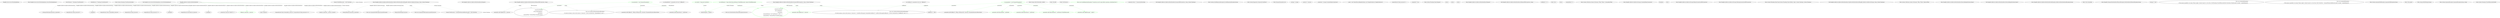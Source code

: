 digraph  {
n5 [label="Hangfire.Server.ServerWatchdogOptions", span=""];
n0 [cluster="Hangfire.Server.ServerWatchdogOptions.ServerWatchdogOptions()", label="Entry Hangfire.Server.ServerWatchdogOptions.ServerWatchdogOptions()", span="22-22"];
n1 [cluster="Hangfire.Server.ServerWatchdogOptions.ServerWatchdogOptions()", label="ServerTimeout = TimeSpan.FromMinutes(5)", span="24-24"];
n2 [cluster="Hangfire.Server.ServerWatchdogOptions.ServerWatchdogOptions()", label="CheckInterval = TimeSpan.FromMinutes(5)", span="25-25"];
n4 [cluster="System.TimeSpan.FromMinutes(double)", label="Entry System.TimeSpan.FromMinutes(double)", span="0-0"];
n3 [cluster="Hangfire.Server.ServerWatchdogOptions.ServerWatchdogOptions()", label="Exit Hangfire.Server.ServerWatchdogOptions.ServerWatchdogOptions()", span="22-22"];
d49 [cluster="Hangfire.SqlServer.SqlServerDistributedLock.Dispose()", color=green, community=0, label="Release(_connection, _resource)", prediction=0, span="123-123"];
d97 [label="Hangfire.SqlServer.SqlServerDistributedLock", span=""];
d48 [cluster="Hangfire.SqlServer.SqlServerDistributedLock.Dispose()", label="_timer?.Dispose()", span="121-121"];
d50 [cluster="Hangfire.SqlServer.SqlServerDistributedLock.Dispose()", label="Exit Hangfire.SqlServer.SqlServerDistributedLock.Dispose()", span="100-100"];
d53 [cluster="Hangfire.SqlServer.SqlServerDistributedLock.Release(IDbConnection, string)", label="Entry Hangfire.SqlServer.SqlServerDistributedLock.Release(IDbConnection, string)", span="212-212"];
d62 [cluster="Hangfire.SqlServer.SqlServerDistributedLock.Acquire(IDbConnection, string, System.TimeSpan)", color=green, community=0, label="var lockTimeout = (long) Math.Min(LockTimeout.TotalMilliseconds, timeout.TotalMilliseconds)", prediction=1, span="176-176"];
d33 [cluster="Hangfire.SqlServer.SqlServerDistributedLock.Acquire(IDbConnection, string, System.TimeSpan)", label="Entry Hangfire.SqlServer.SqlServerDistributedLock.Acquire(IDbConnection, string, System.TimeSpan)", span="153-153"];
d61 [cluster="Hangfire.SqlServer.SqlServerDistributedLock.Acquire(IDbConnection, string, System.TimeSpan)", color=green, community=0, label="var started = Stopwatch.StartNew()", prediction=2, span="165-165"];
d76 [cluster="Hangfire.SqlServer.SqlServerDistributedLock.Acquire(IDbConnection, string, System.TimeSpan)", label="started.Elapsed < timeout", span="207-207"];
d63 [cluster="Hangfire.SqlServer.SqlServerDistributedLock.Acquire(IDbConnection, string, System.TimeSpan)", color=green, community=0, label="var parameters = new DynamicParameters()", prediction=1, span="180-180"];
d81 [cluster="System.Math.Min(double, double)", label="Entry System.Math.Min(double, double)", span="0-0"];
d70 [cluster="Hangfire.SqlServer.SqlServerDistributedLock.Acquire(IDbConnection, string, System.TimeSpan)", color=green, community=0, label="connection.Execute(\r\n                    @''sp_getapplock'',\r\n                    parameters,\r\n                    commandTimeout: (int) (lockTimeout / 1000) + 5,\r\n                    commandType: CommandType.StoredProcedure)", prediction=1, span="188-192"];
d64 [cluster="Hangfire.SqlServer.SqlServerDistributedLock.Acquire(IDbConnection, string, System.TimeSpan)", color=green, community=0, label="parameters.Add(''@Resource'', resource)", prediction=1, span="181-181"];
d65 [cluster="Hangfire.SqlServer.SqlServerDistributedLock.Acquire(IDbConnection, string, System.TimeSpan)", color=green, community=0, label="parameters.Add(''@DbPrincipal'', ''public'')", prediction=1, span="182-182"];
d83 [cluster="Unk.Add", label="Entry Unk.Add", span=""];
d69 [cluster="Hangfire.SqlServer.SqlServerDistributedLock.Acquire(IDbConnection, string, System.TimeSpan)", label="parameters.Add(''@Result'', dbType: DbType.Int32, direction: ParameterDirection.ReturnValue)", span="186-186"];
d71 [cluster="Hangfire.SqlServer.SqlServerDistributedLock.Acquire(IDbConnection, string, System.TimeSpan)", label="var lockResult = parameters.Get<int>(''@Result'')", span="194-194"];
d58 [cluster="Unk.Execute", label="Entry Unk.Execute", span=""];
d60 [cluster="Hangfire.SqlServer.SqlServerDistributedLock.Acquire(IDbConnection, string, System.TimeSpan)", color=green, community=0, label="throw new InvalidOperationException(''Connection must be open before acquiring a distributed lock.'');", prediction=7, span="162-162"];
d59 [cluster="Hangfire.SqlServer.SqlServerDistributedLock.Acquire(IDbConnection, string, System.TimeSpan)", label="connection.State != ConnectionState.Open", span="155-155"];
d78 [cluster="Hangfire.SqlServer.SqlServerDistributedLock.Acquire(IDbConnection, string, System.TimeSpan)", label="Exit Hangfire.SqlServer.SqlServerDistributedLock.Acquire(IDbConnection, string, System.TimeSpan)", span="153-153"];
d79 [cluster="System.InvalidOperationException.InvalidOperationException(string)", label="Entry System.InvalidOperationException.InvalidOperationException(string)", span="0-0"];
d80 [cluster="System.Diagnostics.Stopwatch.StartNew()", label="Entry System.Diagnostics.Stopwatch.StartNew()", span="0-0"];
d82 [cluster="DynamicParameters.cstr", label="Entry DynamicParameters.cstr", span=""];
d66 [cluster="Hangfire.SqlServer.SqlServerDistributedLock.Acquire(IDbConnection, string, System.TimeSpan)", color=green, community=0, label="parameters.Add(''@LockMode'', LockMode)", prediction=1, span="183-183"];
d67 [cluster="Hangfire.SqlServer.SqlServerDistributedLock.Acquire(IDbConnection, string, System.TimeSpan)", color=green, community=0, label="parameters.Add(''@LockOwner'', LockOwner)", prediction=1, span="184-184"];
d68 [cluster="Hangfire.SqlServer.SqlServerDistributedLock.Acquire(IDbConnection, string, System.TimeSpan)", color=green, community=0, label="parameters.Add(''@LockTimeout'', LockTimeout.TotalMilliseconds)", prediction=1, span="185-185"];
d88 [cluster="Hangfire.SqlServer.SqlServerDistributedLock.Release(IDbConnection, string)", color=green, community=0, label="var parameters = new DynamicParameters()", prediction=11, span="214-214"];
d89 [cluster="Hangfire.SqlServer.SqlServerDistributedLock.Release(IDbConnection, string)", label="parameters.Add(''@Resource'', resource)", span="215-215"];
d90 [cluster="Hangfire.SqlServer.SqlServerDistributedLock.Release(IDbConnection, string)", label="parameters.Add(''@LockOwner'', LockOwner)", span="216-216"];
d91 [cluster="Hangfire.SqlServer.SqlServerDistributedLock.Release(IDbConnection, string)", label="parameters.Add(''@Result'', dbType: DbType.Int32, direction: ParameterDirection.ReturnValue)", span="217-217"];
d92 [cluster="Hangfire.SqlServer.SqlServerDistributedLock.Release(IDbConnection, string)", label="connection.Execute(\r\n                @''sp_releaseapplock'',\r\n                parameters,\r\n                commandType: CommandType.StoredProcedure)", span="219-222"];
d93 [cluster="Hangfire.SqlServer.SqlServerDistributedLock.Release(IDbConnection, string)", label="var releaseResult = parameters.Get<int>(''@Result'')", span="224-224"];
d13 [cluster="Hangfire.SqlServer.SqlServerDistributedLock.SqlServerDistributedLock(Hangfire.SqlServer.SqlServerStorage, string, System.TimeSpan)", label="_storage = storage", span="70-70"];
d14 [cluster="Hangfire.SqlServer.SqlServerDistributedLock.SqlServerDistributedLock(Hangfire.SqlServer.SqlServerStorage, string, System.TimeSpan)", label="_resource = resource", span="71-71"];
d15 [cluster="Hangfire.SqlServer.SqlServerDistributedLock.SqlServerDistributedLock(Hangfire.SqlServer.SqlServerStorage, string, System.TimeSpan)", label="!AcquiredLocks.Value.ContainsKey(_resource) || AcquiredLocks.Value[_resource] == 0", span="73-73"];
d16 [cluster="Hangfire.SqlServer.SqlServerDistributedLock.SqlServerDistributedLock(Hangfire.SqlServer.SqlServerStorage, string, System.TimeSpan)", label="_connection = storage.CreateAndOpenConnection()", span="75-75"];
d17 [cluster="Hangfire.SqlServer.SqlServerDistributedLock.SqlServerDistributedLock(Hangfire.SqlServer.SqlServerStorage, string, System.TimeSpan)", label="Acquire(_connection, _resource, timeout)", span="79-79"];
d19 [cluster="Hangfire.SqlServer.SqlServerDistributedLock.SqlServerDistributedLock(Hangfire.SqlServer.SqlServerStorage, string, System.TimeSpan)", label="storage.ReleaseConnection(_connection)", span="83-83"];
d21 [cluster="Hangfire.SqlServer.SqlServerDistributedLock.SqlServerDistributedLock(Hangfire.SqlServer.SqlServerStorage, string, System.TimeSpan)", label="!_storage.IsExistingConnection(_connection)", span="87-87"];
d22 [cluster="Hangfire.SqlServer.SqlServerDistributedLock.SqlServerDistributedLock(Hangfire.SqlServer.SqlServerStorage, string, System.TimeSpan)", label="_timer = new Timer(ExecuteKeepAliveQuery, null, KeepAliveInterval, KeepAliveInterval)", span="89-89"];
d23 [cluster="Hangfire.SqlServer.SqlServerDistributedLock.SqlServerDistributedLock(Hangfire.SqlServer.SqlServerStorage, string, System.TimeSpan)", label="AcquiredLocks.Value[_resource] = 1", span="92-92"];
d24 [cluster="Hangfire.SqlServer.SqlServerDistributedLock.SqlServerDistributedLock(Hangfire.SqlServer.SqlServerStorage, string, System.TimeSpan)", label="AcquiredLocks.Value[_resource]++", span="96-96"];
d38 [cluster="Hangfire.SqlServer.SqlServerDistributedLock.Dispose()", label=_completed, span="102-102"];
d40 [cluster="Hangfire.SqlServer.SqlServerDistributedLock.Dispose()", label="_completed = true", span="104-104"];
d41 [cluster="Hangfire.SqlServer.SqlServerDistributedLock.Dispose()", label="!AcquiredLocks.Value.ContainsKey(_resource)", span="106-106"];
d43 [cluster="Hangfire.SqlServer.SqlServerDistributedLock.Dispose()", label="AcquiredLocks.Value[_resource]--", span="108-108"];
d44 [cluster="Hangfire.SqlServer.SqlServerDistributedLock.Dispose()", label="AcquiredLocks.Value[_resource] != 0", span="110-110"];
d46 [cluster="Hangfire.SqlServer.SqlServerDistributedLock.Dispose()", label=_lockObject, span="112-112"];
d47 [cluster="Hangfire.SqlServer.SqlServerDistributedLock.Dispose()", label="AcquiredLocks.Value.Remove(_resource)", span="119-119"];
d55 [cluster="Hangfire.SqlServer.SqlServerDistributedLock.ExecuteKeepAliveQuery(object)", label=_lockObject, span="135-135"];
d56 [cluster="Hangfire.SqlServer.SqlServerDistributedLock.ExecuteKeepAliveQuery(object)", label="_connection?.Execute(''SELECT 1;'')", span="139-139"];
d52 [cluster="System.Threading.Timer.Dispose()", label="Entry System.Threading.Timer.Dispose()", span="0-0"];
d39 [cluster="Hangfire.SqlServer.SqlServerDistributedLock.Dispose()", label="return;", span="102-102"];
d42 [cluster="Hangfire.SqlServer.SqlServerDistributedLock.Dispose()", label="return;", span="106-106"];
d45 [cluster="Hangfire.SqlServer.SqlServerDistributedLock.Dispose()", label="return;", span="110-110"];
d37 [cluster="Hangfire.SqlServer.SqlServerDistributedLock.Dispose()", label="Entry Hangfire.SqlServer.SqlServerDistributedLock.Dispose()", span="100-100"];
d96 [cluster="Hangfire.SqlServer.SqlServerDistributedLock.Release(IDbConnection, string)", label="Exit Hangfire.SqlServer.SqlServerDistributedLock.Release(IDbConnection, string)", span="212-212"];
d95 [cluster="Hangfire.SqlServer.SqlServerDistributedLock.Release(IDbConnection, string)", label="throw new SqlServerDistributedLockException(\r\n                    $''Could not release a lock on the resource '{resource}': Server returned the '{releaseResult}' error.'');", span="228-229"];
d75 [cluster="Hangfire.SqlServer.SqlServerDistributedLock.Acquire(IDbConnection, string, System.TimeSpan)", label="throw new SqlServerDistributedLockException(\r\n                        $''Could not place a lock on the resource '{resource}': {(LockErrorMessages.ContainsKey(lockResult) ? LockErrorMessages[lockResult] : $''Server returned the '{lockResult}' error.'')}.'');", span="204-205"];
d77 [cluster="Hangfire.SqlServer.SqlServerDistributedLock.Acquire(IDbConnection, string, System.TimeSpan)", label="throw new DistributedLockTimeoutException(resource);", span="209-209"];
d4 [cluster="Hangfire.SqlServer.SqlServerDistributedLock.SqlServerDistributedLock(Hangfire.SqlServer.SqlServerStorage, string, System.TimeSpan)", label="Entry Hangfire.SqlServer.SqlServerDistributedLock.SqlServerDistributedLock(Hangfire.SqlServer.SqlServerStorage, string, System.TimeSpan)", span="61-61"];
d74 [cluster="Hangfire.SqlServer.SqlServerDistributedLock.Acquire(IDbConnection, string, System.TimeSpan)", label="lockResult == -999", span="202-202"];
d72 [cluster="Hangfire.SqlServer.SqlServerDistributedLock.Acquire(IDbConnection, string, System.TimeSpan)", label="lockResult >= 0", span="196-196"];
d84 [cluster="Unk.>", label="Entry Unk.>", span=""];
d73 [cluster="Hangfire.SqlServer.SqlServerDistributedLock.Acquire(IDbConnection, string, System.TimeSpan)", label="return;", span="199-199"];
d94 [cluster="Hangfire.SqlServer.SqlServerDistributedLock.Release(IDbConnection, string)", label="releaseResult < 0", span="226-226"];
d11 [cluster="Hangfire.SqlServer.SqlServerDistributedLock.SqlServerDistributedLock(Hangfire.SqlServer.SqlServerStorage, string, System.TimeSpan)", label="timeout.TotalMilliseconds > Int32.MaxValue", span="67-67"];
d31 [cluster="System.Collections.Generic.Dictionary<TKey, TValue>.ContainsKey(TKey)", label="Entry System.Collections.Generic.Dictionary<TKey, TValue>.ContainsKey(TKey)", span="0-0"];
d32 [cluster="Hangfire.SqlServer.SqlServerStorage.CreateAndOpenConnection()", label="Entry Hangfire.SqlServer.SqlServerStorage.CreateAndOpenConnection()", span="232-232"];
d18 [cluster="Hangfire.SqlServer.SqlServerDistributedLock.SqlServerDistributedLock(Hangfire.SqlServer.SqlServerStorage, string, System.TimeSpan)", label=Exception, span="81-81"];
d20 [cluster="Hangfire.SqlServer.SqlServerDistributedLock.SqlServerDistributedLock(Hangfire.SqlServer.SqlServerStorage, string, System.TimeSpan)", label="throw;", span="84-84"];
d34 [cluster="Hangfire.SqlServer.SqlServerStorage.ReleaseConnection(IDbConnection)", label="Entry Hangfire.SqlServer.SqlServerStorage.ReleaseConnection(IDbConnection)", span="249-249"];
d35 [cluster="Hangfire.SqlServer.SqlServerStorage.IsExistingConnection(IDbConnection)", label="Entry Hangfire.SqlServer.SqlServerStorage.IsExistingConnection(IDbConnection)", span="244-244"];
d36 [cluster="System.Threading.Timer.Timer(System.Threading.TimerCallback, object, System.TimeSpan, System.TimeSpan)", label="Entry System.Threading.Timer.Timer(System.Threading.TimerCallback, object, System.TimeSpan, System.TimeSpan)", span="0-0"];
d25 [cluster="Hangfire.SqlServer.SqlServerDistributedLock.SqlServerDistributedLock(Hangfire.SqlServer.SqlServerStorage, string, System.TimeSpan)", label="Exit Hangfire.SqlServer.SqlServerDistributedLock.SqlServerDistributedLock(Hangfire.SqlServer.SqlServerStorage, string, System.TimeSpan)", span="61-61"];
d51 [cluster="System.Collections.Generic.Dictionary<TKey, TValue>.Remove(TKey)", label="Entry System.Collections.Generic.Dictionary<TKey, TValue>.Remove(TKey)", span="0-0"];
d54 [cluster="Hangfire.SqlServer.SqlServerDistributedLock.ExecuteKeepAliveQuery(object)", label="Entry Hangfire.SqlServer.SqlServerDistributedLock.ExecuteKeepAliveQuery(object)", span="133-133"];
d57 [cluster="Hangfire.SqlServer.SqlServerDistributedLock.ExecuteKeepAliveQuery(object)", label="Exit Hangfire.SqlServer.SqlServerDistributedLock.ExecuteKeepAliveQuery(object)", span="133-133"];
d85 [cluster="Hangfire.SqlServer.SqlServerDistributedLockException.SqlServerDistributedLockException(string)", label="Entry Hangfire.SqlServer.SqlServerDistributedLockException.SqlServerDistributedLockException(string)", span="22-22"];
d86 [cluster="Unk.ContainsKey", label="Entry Unk.ContainsKey", span=""];
d87 [cluster="Hangfire.Storage.DistributedLockTimeoutException.DistributedLockTimeoutException(string)", label="Entry Hangfire.Storage.DistributedLockTimeoutException.DistributedLockTimeoutException(string)", span="6-6"];
d5 [cluster="Hangfire.SqlServer.SqlServerDistributedLock.SqlServerDistributedLock(Hangfire.SqlServer.SqlServerStorage, string, System.TimeSpan)", label="storage == null", span="63-63"];
d6 [cluster="Hangfire.SqlServer.SqlServerDistributedLock.SqlServerDistributedLock(Hangfire.SqlServer.SqlServerStorage, string, System.TimeSpan)", label="throw new ArgumentNullException(nameof(storage));", span="63-63"];
d7 [cluster="Hangfire.SqlServer.SqlServerDistributedLock.SqlServerDistributedLock(Hangfire.SqlServer.SqlServerStorage, string, System.TimeSpan)", label="String.IsNullOrEmpty(resource)", span="64-64"];
d8 [cluster="Hangfire.SqlServer.SqlServerDistributedLock.SqlServerDistributedLock(Hangfire.SqlServer.SqlServerStorage, string, System.TimeSpan)", label="throw new ArgumentNullException(nameof(resource));", span="64-64"];
d9 [cluster="Hangfire.SqlServer.SqlServerDistributedLock.SqlServerDistributedLock(Hangfire.SqlServer.SqlServerStorage, string, System.TimeSpan)", label="timeout.TotalSeconds + CommandTimeoutAdditionSeconds > Int32.MaxValue", span="65-65"];
d12 [cluster="Hangfire.SqlServer.SqlServerDistributedLock.SqlServerDistributedLock(Hangfire.SqlServer.SqlServerStorage, string, System.TimeSpan)", label="throw new ArgumentException(\r\n                $''The timeout specified is too large. Please supply a timeout equal to or less than {(int)TimeSpan.FromMilliseconds(Int32.MaxValue).TotalSeconds} seconds'', nameof(timeout));", span="67-68"];
d10 [cluster="Hangfire.SqlServer.SqlServerDistributedLock.SqlServerDistributedLock(Hangfire.SqlServer.SqlServerStorage, string, System.TimeSpan)", label="throw new ArgumentException(\r\n                $''The timeout specified is too large. Please supply a timeout equal to or less than {Int32.MaxValue - CommandTimeoutAdditionSeconds} seconds'', nameof(timeout));", span="65-66"];
d26 [cluster="System.ArgumentNullException.ArgumentNullException(string)", label="Entry System.ArgumentNullException.ArgumentNullException(string)", span="0-0"];
d27 [cluster="Unk.nameof", label="Entry Unk.nameof", span=""];
d28 [cluster="string.IsNullOrEmpty(string)", label="Entry string.IsNullOrEmpty(string)", span="0-0"];
d29 [cluster="System.ArgumentException.ArgumentException(string, string)", label="Entry System.ArgumentException.ArgumentException(string, string)", span="0-0"];
d30 [cluster="System.TimeSpan.FromMilliseconds(double)", label="Entry System.TimeSpan.FromMilliseconds(double)", span="0-0"];
d97 -> d49  [color=green, key=1, label="Hangfire.SqlServer.SqlServerDistributedLock", style=dashed];
d97 -> d15  [color=darkseagreen4, key=1, label="Hangfire.SqlServer.SqlServerDistributedLock", style=dashed];
d97 -> d17  [color=darkseagreen4, key=1, label="Hangfire.SqlServer.SqlServerDistributedLock", style=dashed];
d97 -> d19  [color=darkseagreen4, key=1, label="Hangfire.SqlServer.SqlServerDistributedLock", style=dashed];
d97 -> d21  [color=darkseagreen4, key=1, label="Hangfire.SqlServer.SqlServerDistributedLock", style=dashed];
d97 -> d24  [color=darkseagreen4, key=1, label="Hangfire.SqlServer.SqlServerDistributedLock", style=dashed];
d97 -> d38  [color=darkseagreen4, key=1, label="Hangfire.SqlServer.SqlServerDistributedLock", style=dashed];
d97 -> d41  [color=darkseagreen4, key=1, label="Hangfire.SqlServer.SqlServerDistributedLock", style=dashed];
d97 -> d43  [color=darkseagreen4, key=1, label="Hangfire.SqlServer.SqlServerDistributedLock", style=dashed];
d97 -> d44  [color=darkseagreen4, key=1, label="Hangfire.SqlServer.SqlServerDistributedLock", style=dashed];
d97 -> d46  [color=darkseagreen4, key=1, label="Hangfire.SqlServer.SqlServerDistributedLock", style=dashed];
d97 -> d47  [color=darkseagreen4, key=1, label="Hangfire.SqlServer.SqlServerDistributedLock", style=dashed];
d97 -> d48  [color=darkseagreen4, key=1, label="Hangfire.SqlServer.SqlServerDistributedLock", style=dashed];
d97 -> d55  [color=darkseagreen4, key=1, label="Hangfire.SqlServer.SqlServerDistributedLock", style=dashed];
d97 -> d56  [color=darkseagreen4, key=1, label="Hangfire.SqlServer.SqlServerDistributedLock", style=dashed];
d53 -> d89  [color=darkseagreen4, key=1, label=string, style=dashed];
d53 -> d92  [color=darkseagreen4, key=1, label=IDbConnection, style=dashed];
d53 -> d95  [color=darkseagreen4, key=1, label=string, style=dashed];
d62 -> d70  [color=green, key=1, label=lockTimeout, style=dashed];
d62 -> d76  [color=green, key=1, label="System.TimeSpan", style=dashed];
d33 -> d64  [color=green, key=1, label=string, style=dashed];
d33 -> d70  [color=green, key=1, label=IDbConnection, style=dashed];
d33 -> d75  [color=darkseagreen4, key=1, label=string, style=dashed];
d33 -> d77  [color=darkseagreen4, key=1, label=string, style=dashed];
d61 -> d76  [color=green, key=1, label=started, style=dashed];
d63 -> d70  [color=green, key=1, label=parameters, style=dashed];
d63 -> d65  [color=green, key=1, label=parameters, style=dashed];
d63 -> d66  [color=green, key=1, label=parameters, style=dashed];
d63 -> d67  [color=green, key=1, label=parameters, style=dashed];
d63 -> d68  [color=green, key=1, label=parameters, style=dashed];
d63 -> d69  [color=green, key=1, label=parameters, style=dashed];
d71 -> d74  [color=darkseagreen4, key=1, label=lockResult, style=dashed];
d71 -> d75  [color=darkseagreen4, key=1, label=lockResult, style=dashed];
d88 -> d90  [color=green, key=1, label=parameters, style=dashed];
d88 -> d91  [color=green, key=1, label=parameters, style=dashed];
d88 -> d92  [color=green, key=1, label=parameters, style=dashed];
d93 -> d95  [color=darkseagreen4, key=1, label=releaseResult, style=dashed];
d4 -> d19  [color=darkseagreen4, key=1, label="Hangfire.SqlServer.SqlServerStorage", style=dashed];
d4 -> d6  [color=darkseagreen4, key=1, label="Hangfire.SqlServer.SqlServerStorage", style=dashed];
d4 -> d7  [color=darkseagreen4, key=1, label=string, style=dashed];
d4 -> d8  [color=darkseagreen4, key=1, label=string, style=dashed];
d4 -> d9  [color=darkseagreen4, key=1, label="System.TimeSpan", style=dashed];
d11 -> d17  [color=darkseagreen4, key=1, label="System.TimeSpan", style=dashed];
d11 -> d11  [color=darkseagreen4, key=1, label="System.TimeSpan", style=dashed];
d9 -> d9  [color=darkseagreen4, key=1, label="System.TimeSpan", style=dashed];
}

